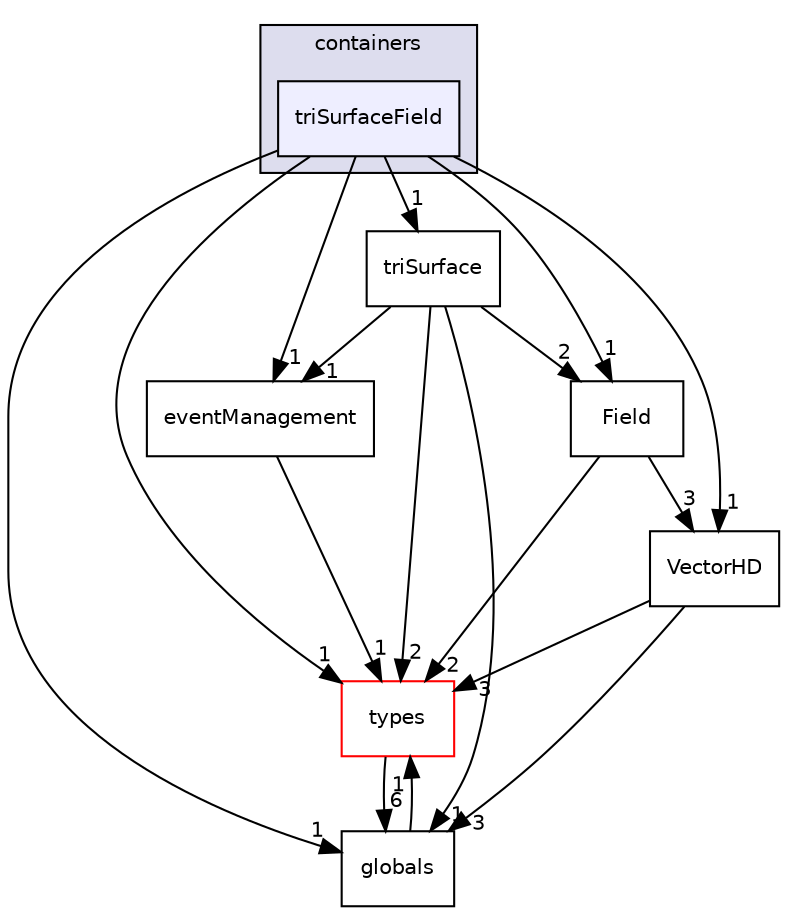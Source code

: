 digraph "src/phasicFlow/containers/triSurfaceField" {
  compound=true
  node [ fontsize="10", fontname="Helvetica"];
  edge [ labelfontsize="10", labelfontname="Helvetica"];
  subgraph clusterdir_74a3bd5d559eb2469f344a26dc365ad0 {
    graph [ bgcolor="#ddddee", pencolor="black", label="containers" fontname="Helvetica", fontsize="10", URL="dir_74a3bd5d559eb2469f344a26dc365ad0.html"]
  dir_947992aea1bfbdd3d7b87bafd3549018 [shape=box, label="triSurfaceField", style="filled", fillcolor="#eeeeff", pencolor="black", URL="dir_947992aea1bfbdd3d7b87bafd3549018.html"];
  }
  dir_c31af67a0d52993121318aee5d15d930 [shape=box label="eventManagement" URL="dir_c31af67a0d52993121318aee5d15d930.html"];
  dir_38cf8104b99597e1233d708542fdeb18 [shape=box label="triSurface" URL="dir_38cf8104b99597e1233d708542fdeb18.html"];
  dir_e8baec020e471dff3bc06b812491e6c5 [shape=box label="types" fillcolor="white" style="filled" color="red" URL="dir_e8baec020e471dff3bc06b812491e6c5.html"];
  dir_85497c7e58043584c333050bd80e3172 [shape=box label="Field" URL="dir_85497c7e58043584c333050bd80e3172.html"];
  dir_5f6559faa080c0b07ec2a71fd7e912fc [shape=box label="globals" URL="dir_5f6559faa080c0b07ec2a71fd7e912fc.html"];
  dir_6e5937d7e5e1e467a126da306e3d0a5a [shape=box label="VectorHD" URL="dir_6e5937d7e5e1e467a126da306e3d0a5a.html"];
  dir_c31af67a0d52993121318aee5d15d930->dir_e8baec020e471dff3bc06b812491e6c5 [headlabel="1", labeldistance=1.5 headhref="dir_000115_000175.html"];
  dir_38cf8104b99597e1233d708542fdeb18->dir_c31af67a0d52993121318aee5d15d930 [headlabel="1", labeldistance=1.5 headhref="dir_000174_000115.html"];
  dir_38cf8104b99597e1233d708542fdeb18->dir_e8baec020e471dff3bc06b812491e6c5 [headlabel="2", labeldistance=1.5 headhref="dir_000174_000175.html"];
  dir_38cf8104b99597e1233d708542fdeb18->dir_85497c7e58043584c333050bd80e3172 [headlabel="2", labeldistance=1.5 headhref="dir_000174_000086.html"];
  dir_38cf8104b99597e1233d708542fdeb18->dir_5f6559faa080c0b07ec2a71fd7e912fc [headlabel="1", labeldistance=1.5 headhref="dir_000174_000117.html"];
  dir_e8baec020e471dff3bc06b812491e6c5->dir_5f6559faa080c0b07ec2a71fd7e912fc [headlabel="6", labeldistance=1.5 headhref="dir_000175_000117.html"];
  dir_85497c7e58043584c333050bd80e3172->dir_e8baec020e471dff3bc06b812491e6c5 [headlabel="2", labeldistance=1.5 headhref="dir_000086_000175.html"];
  dir_85497c7e58043584c333050bd80e3172->dir_6e5937d7e5e1e467a126da306e3d0a5a [headlabel="3", labeldistance=1.5 headhref="dir_000086_000110.html"];
  dir_5f6559faa080c0b07ec2a71fd7e912fc->dir_e8baec020e471dff3bc06b812491e6c5 [headlabel="1", labeldistance=1.5 headhref="dir_000117_000175.html"];
  dir_947992aea1bfbdd3d7b87bafd3549018->dir_c31af67a0d52993121318aee5d15d930 [headlabel="1", labeldistance=1.5 headhref="dir_000108_000115.html"];
  dir_947992aea1bfbdd3d7b87bafd3549018->dir_38cf8104b99597e1233d708542fdeb18 [headlabel="1", labeldistance=1.5 headhref="dir_000108_000174.html"];
  dir_947992aea1bfbdd3d7b87bafd3549018->dir_e8baec020e471dff3bc06b812491e6c5 [headlabel="1", labeldistance=1.5 headhref="dir_000108_000175.html"];
  dir_947992aea1bfbdd3d7b87bafd3549018->dir_85497c7e58043584c333050bd80e3172 [headlabel="1", labeldistance=1.5 headhref="dir_000108_000086.html"];
  dir_947992aea1bfbdd3d7b87bafd3549018->dir_5f6559faa080c0b07ec2a71fd7e912fc [headlabel="1", labeldistance=1.5 headhref="dir_000108_000117.html"];
  dir_947992aea1bfbdd3d7b87bafd3549018->dir_6e5937d7e5e1e467a126da306e3d0a5a [headlabel="1", labeldistance=1.5 headhref="dir_000108_000110.html"];
  dir_6e5937d7e5e1e467a126da306e3d0a5a->dir_e8baec020e471dff3bc06b812491e6c5 [headlabel="3", labeldistance=1.5 headhref="dir_000110_000175.html"];
  dir_6e5937d7e5e1e467a126da306e3d0a5a->dir_5f6559faa080c0b07ec2a71fd7e912fc [headlabel="3", labeldistance=1.5 headhref="dir_000110_000117.html"];
}
